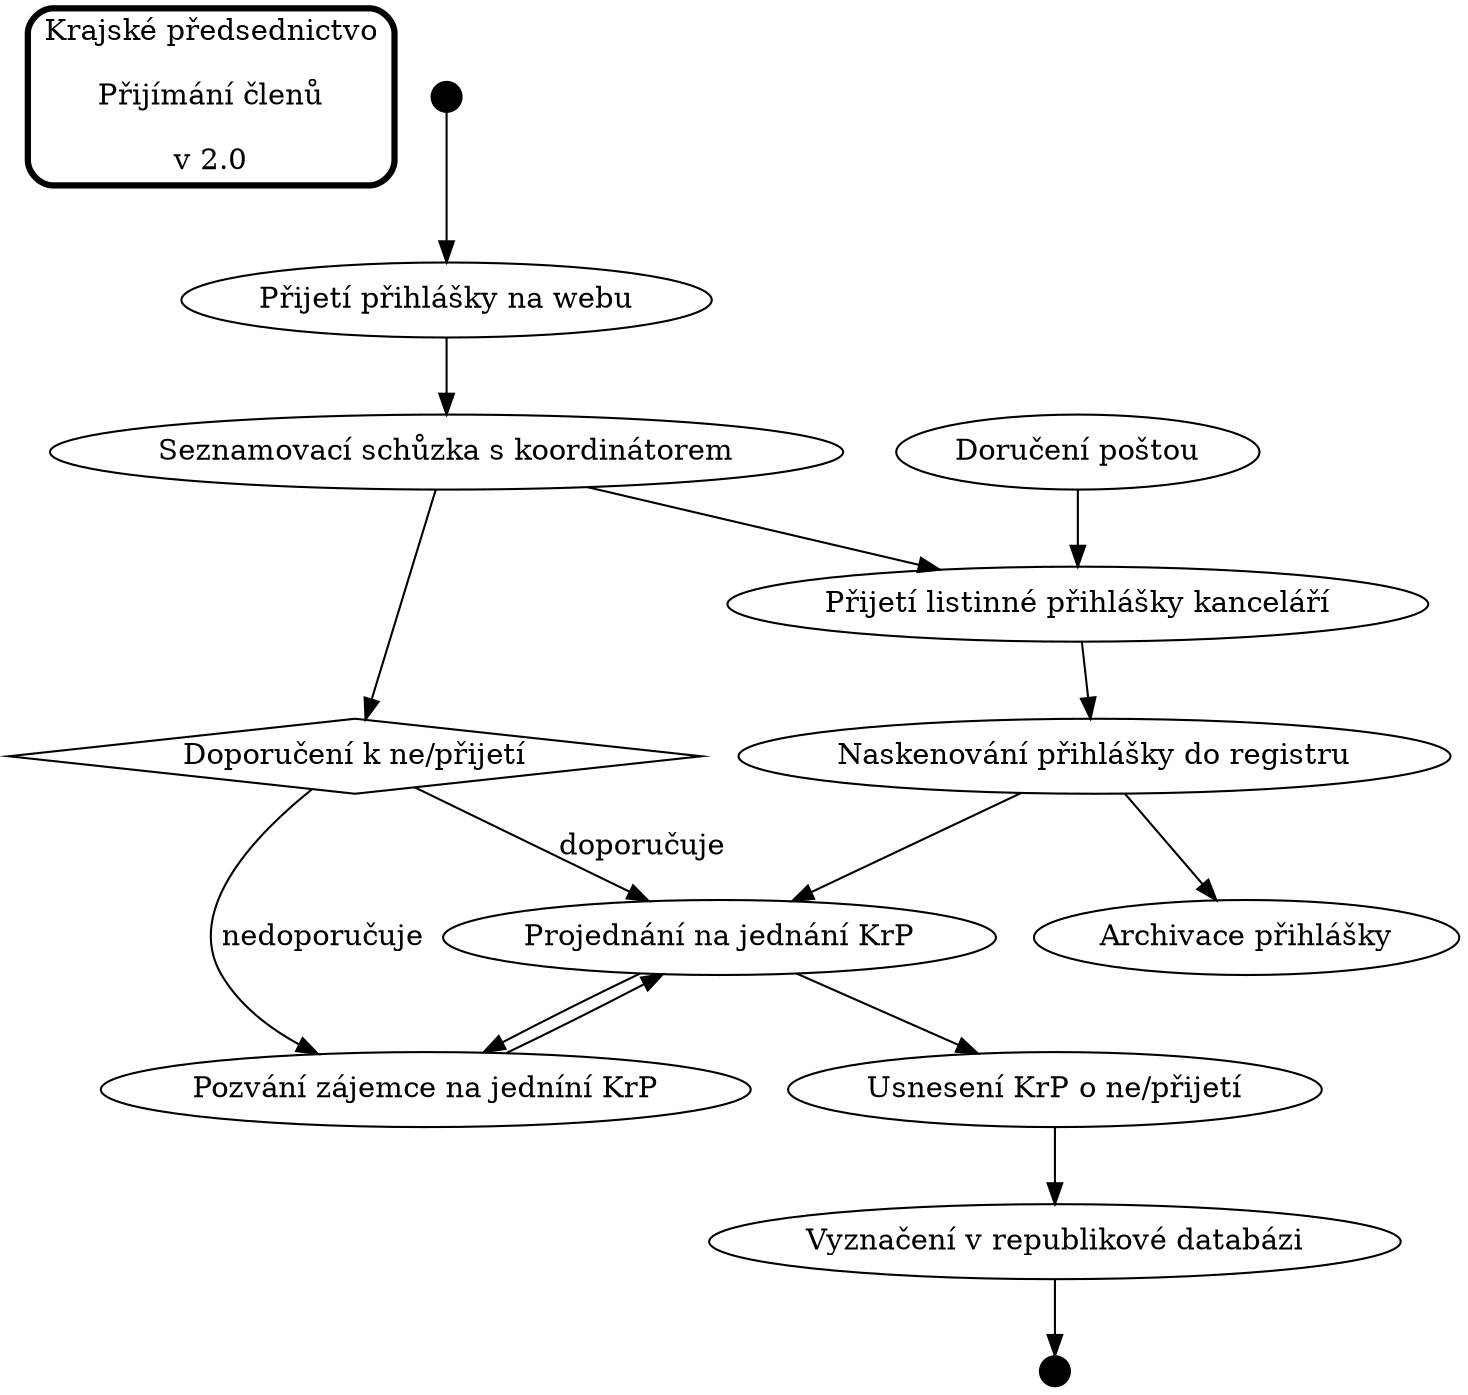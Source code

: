 digraph G {
  owner [shape=rect style=rounded penwidth=3 height=1.0 label="Krajské předsednictvo\n\nPřijímání členů\n\nv 2.0"]  

  # Koordinátor obdrží přihlášku, provede pohovor a vydá doporučení
  start -> elektronicka_prihlaska -> pohovor -> doporuceni
  # Na základě doporučení buď KrP projedná přijetí nebo si pozve zájemce na jednání KrP
  doporuceni -> projednani [label="doporučuje"]
  doporuceni -> pozvani [label="nedoporučuje"]
  # Po projednání odhlasuje KrP usnesení nebo si pozve zájemce na příští jednání KrP
  projednani -> usneseni
  projednani -> pozvani -> projednani
  # Usnesení je vyznačeno v republikové databázi a dále proces přebírá RK
  usneseni -> vyznaceni -> end
  # Předsednictvo může přihlášku projednat i bez činnosti koordinátora
  scanovani -> projednani
  # Koordinátor může převzít přihlášku na pohovoru a doručí ji do kanceláře
  pohovor -> papirova_prihlaska
  # Papírové přihlášky chodí poštou do kanceláře, kde se scanují, vkládají do registru a archivují 
  posta -> papirova_prihlaska -> scanovani -> archivace

  start [shape=point height=0.2 label="Start"]
  elektronicka_prihlaska [label="Přijetí přihlášky na webu"]
  posta [label="Doručení poštou"]
  papirova_prihlaska [label="Přijetí listinné přihlášky kanceláří"]
  pohovor [label="Seznamovací schůzka s koordinátorem"]
  scanovani [label="Naskenování přihlášky do registru"]
  archivace [label="Archivace přihlášky"]
  pozvani [label="Pozvání zájemce na jedníní KrP"]
  projednani [label="Projednání na jednání KrP"]
  doporuceni [shape=diamond label="Doporučení k ne/přijetí"]
  usneseni [label="Usnesení KrP o ne/přijetí"]
  vyznaceni [label="Vyznačení v republikové databázi"]
  end [shape=point height=0.2 label="Konec"]

}
